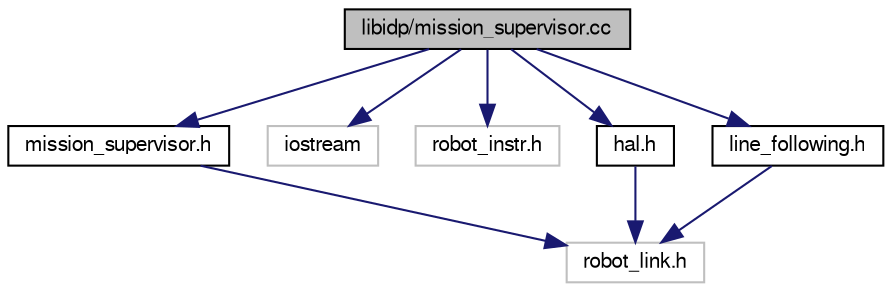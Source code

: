 digraph G
{
  edge [fontname="FreeSans",fontsize="10",labelfontname="FreeSans",labelfontsize="10"];
  node [fontname="FreeSans",fontsize="10",shape=record];
  Node1 [label="libidp/mission_supervisor.cc",height=0.2,width=0.4,color="black", fillcolor="grey75", style="filled" fontcolor="black"];
  Node1 -> Node2 [color="midnightblue",fontsize="10",style="solid"];
  Node2 [label="mission_supervisor.h",height=0.2,width=0.4,color="black", fillcolor="white", style="filled",URL="$mission__supervisor_8h.html"];
  Node2 -> Node3 [color="midnightblue",fontsize="10",style="solid"];
  Node3 [label="robot_link.h",height=0.2,width=0.4,color="grey75", fillcolor="white", style="filled"];
  Node1 -> Node4 [color="midnightblue",fontsize="10",style="solid"];
  Node4 [label="iostream",height=0.2,width=0.4,color="grey75", fillcolor="white", style="filled"];
  Node1 -> Node5 [color="midnightblue",fontsize="10",style="solid"];
  Node5 [label="robot_instr.h",height=0.2,width=0.4,color="grey75", fillcolor="white", style="filled"];
  Node1 -> Node6 [color="midnightblue",fontsize="10",style="solid"];
  Node6 [label="hal.h",height=0.2,width=0.4,color="black", fillcolor="white", style="filled",URL="$hal_8h.html"];
  Node6 -> Node3 [color="midnightblue",fontsize="10",style="solid"];
  Node1 -> Node7 [color="midnightblue",fontsize="10",style="solid"];
  Node7 [label="line_following.h",height=0.2,width=0.4,color="black", fillcolor="white", style="filled",URL="$line__following_8h.html"];
  Node7 -> Node3 [color="midnightblue",fontsize="10",style="solid"];
}
